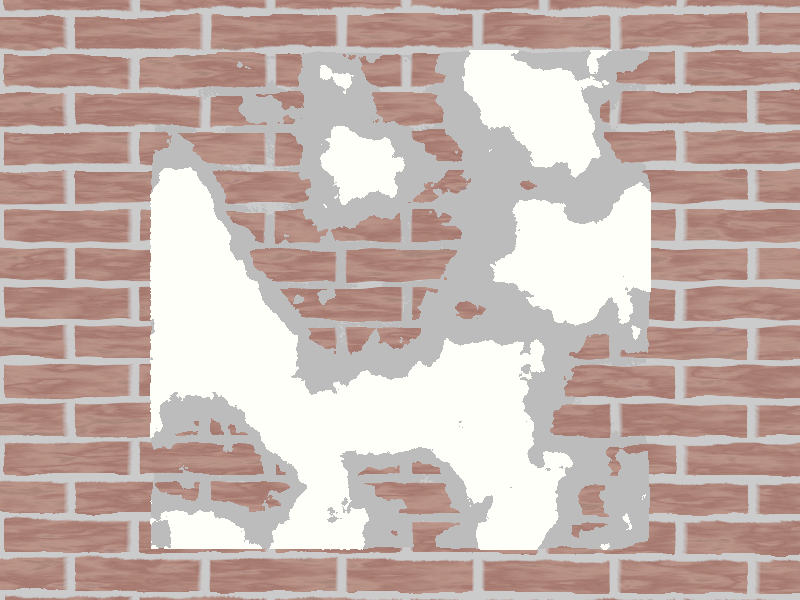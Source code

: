 // Persistence Of Vision Ray Tracer Scene Description File
// Vers: 3.5
// Desc: Brick wall & Stucco
// Date: 2000/03/14
// Updated: 2001/07/26
// Auth: Ingo Janssen
//
// -w320 -h240
// -w800 -h600 +a0.3
//

global_settings {
   assumed_gamma 1.0
   noise_generator 1 // change to 2 or 3.
}

light_source {
   < 500, 500,-500>
   rgb 1
}

camera {
   location  <0.2, 0.0,-25.0>
   look_at   <0.0, 0.0,  0.0>
}

//====== Doing the Stucco ======

#declare L2=0.55; //clock;  //Set amount of decay of stucco, higher value is more decay. animate
#declare PWrink= pigment { //Mortar
   wrinkles
   scale 0.25
   colour_map {
      [0, rgb 0.5]
      [L2, rgb 0.96]
   }
}
#declare Stucco= pigment {    //Stucco
   granite
   scale 0.05
   colour_map {
      [0, rgb 0.96]
      [1, rgb 1]
   }
}

#declare StuMor= pigment {       //Stucco & Mortar
   pigment_pattern{
      wrinkles
      scale 0.25
   }
   pigment_map {
      [L2, PWrink]
      [L2, Stucco]
   }
}

#declare HF_Stucco=height_field {  //Turn it into a hightfield
   function 500, 500{               //500,500 for test higher is better, but watch the memory
      pigment{StuMor }
   }
   translate -0.5
   rotate -90*x
   scale <20,20,2>
   pigment {                         //Use the mortar to colour up the stucco
      pigment_pattern {
         wrinkles
         scale 0.25
      }
      color_map {
         [L2, rgb 0.5]
         [L2, rgb <1,1,0.95>]
      }
      warp {planar z, 0}
      translate <-0.5, -0.5, 0>
      rotate <180,0,0>
      scale <20,20,2>
   }
}

//====== Lay some Bricks ======

//Size           : dimension of the brick in a vector x, y, z
//Mortar         : width of the joint.
//Turbulence etc : control the stone deformation.
#macro BrickWall(Size, Mortar, Turbulence, Octaves, Lambda, Omega)

   #local Brick= pigment {
      boxed                                // one single brick ...
      scale <Size.x/2,Size.y/2,Size.z/2>
      translate <Size.x/2+Mortar,Size.y/2+Mortar,0>
      warp {repeat x*(Size.x+Mortar)}      // ... repeated over and over again.
      warp {repeat y*(2*(Size.y+Mortar))}
   }

   #declare FBrickWall= function {
      pigment {
         pigment_pattern {
            gradient y
            warp {repeat y}
            scale <1,2*(Size.y+Mortar),1>
         }
         pigment_map {
            [0.5, Brick
                  warp {                  // deforming the bricks ...
                     turbulence Turbulence
                     octaves Octaves
                     lambda Lambda
                     omega Omega
                  }
                  translate <0,-(Mortar/2),0>
            ]
            [0.5, Brick                  // ... row by row.
                  warp {
                     turbulence Turbulence
                     octaves Octaves
                     lambda Lambda
                     omega Omega
                  }
                  translate <(Size.x/2)+Mortar,(Size.y+(Mortar/2)),0>
            ]
         }
      }
   }
#end

#declare Wall=pigment {
   BrickWall(<4,1,1>,0.2,<0.05,0.1,0>,6,0.5,0.5)
   function{FBrickWall(x,y,z).gray}
   pigment_map {                    // give some stucture to the joint ...
      [0, granite
          scale 0.1
          colour_map {
            [0, rgb 0][1, rgb 0.3]
          }
      ]
      [0.05, crackle                // ... and the bricks.
             scale <3,1,1>
             turbulence 0.5
             colour_map {
               [0, rgb 0.34][1, rgb 0.5]
             }
      ]
   }
   scale 0.04
}

#declare HF_Wall=height_field {      // Build the wall
   function 500, 500 {   //500,500, for test, higher is better & slower. Watch the memory use.
      pigment{Wall}
   }
   smooth
   translate -0.5
   rotate <-90,0,0>
   scale <33,33,1>
   pigment {
      Wall
      pigment_map {
         [0, rgb 0.6]
         [0.05, wrinkles
                turbulence 0.3
                scale <2,0.3,1>
                colour_map {
                  [0.0, rgb <0.5,0.3,0.25>]
                  [0.15, rgb <0.5,0.3,0.25>/1.3]
                  [0.3, rgb <0.5,0.3,0.25>]
                  [0.6, rgb <0.6,0.3,0.25>/1.6]
                  [0.8, rgb <0.5,0.3,0.25>]
                  [1.0, rgb <0.5,0.3,0.35>/2]
               }
         ]
      }
      translate <-0.5, -0.5, 0>
      rotate -90*x
      warp {planar y, 0}
      scale <33,33,1>
   }
}

object {HF_Stucco}
object {HF_Wall  translate <0,0,-0.8>}
